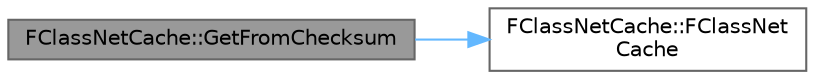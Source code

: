 digraph "FClassNetCache::GetFromChecksum"
{
 // INTERACTIVE_SVG=YES
 // LATEX_PDF_SIZE
  bgcolor="transparent";
  edge [fontname=Helvetica,fontsize=10,labelfontname=Helvetica,labelfontsize=10];
  node [fontname=Helvetica,fontsize=10,shape=box,height=0.2,width=0.4];
  rankdir="LR";
  Node1 [id="Node000001",label="FClassNetCache::GetFromChecksum",height=0.2,width=0.4,color="gray40", fillcolor="grey60", style="filled", fontcolor="black",tooltip=" "];
  Node1 -> Node2 [id="edge1_Node000001_Node000002",color="steelblue1",style="solid",tooltip=" "];
  Node2 [id="Node000002",label="FClassNetCache::FClassNet\lCache",height=0.2,width=0.4,color="grey40", fillcolor="white", style="filled",URL="$d4/dd7/classFClassNetCache.html#ac77e7e360420452f075ac638840eed55",tooltip=" "];
}
